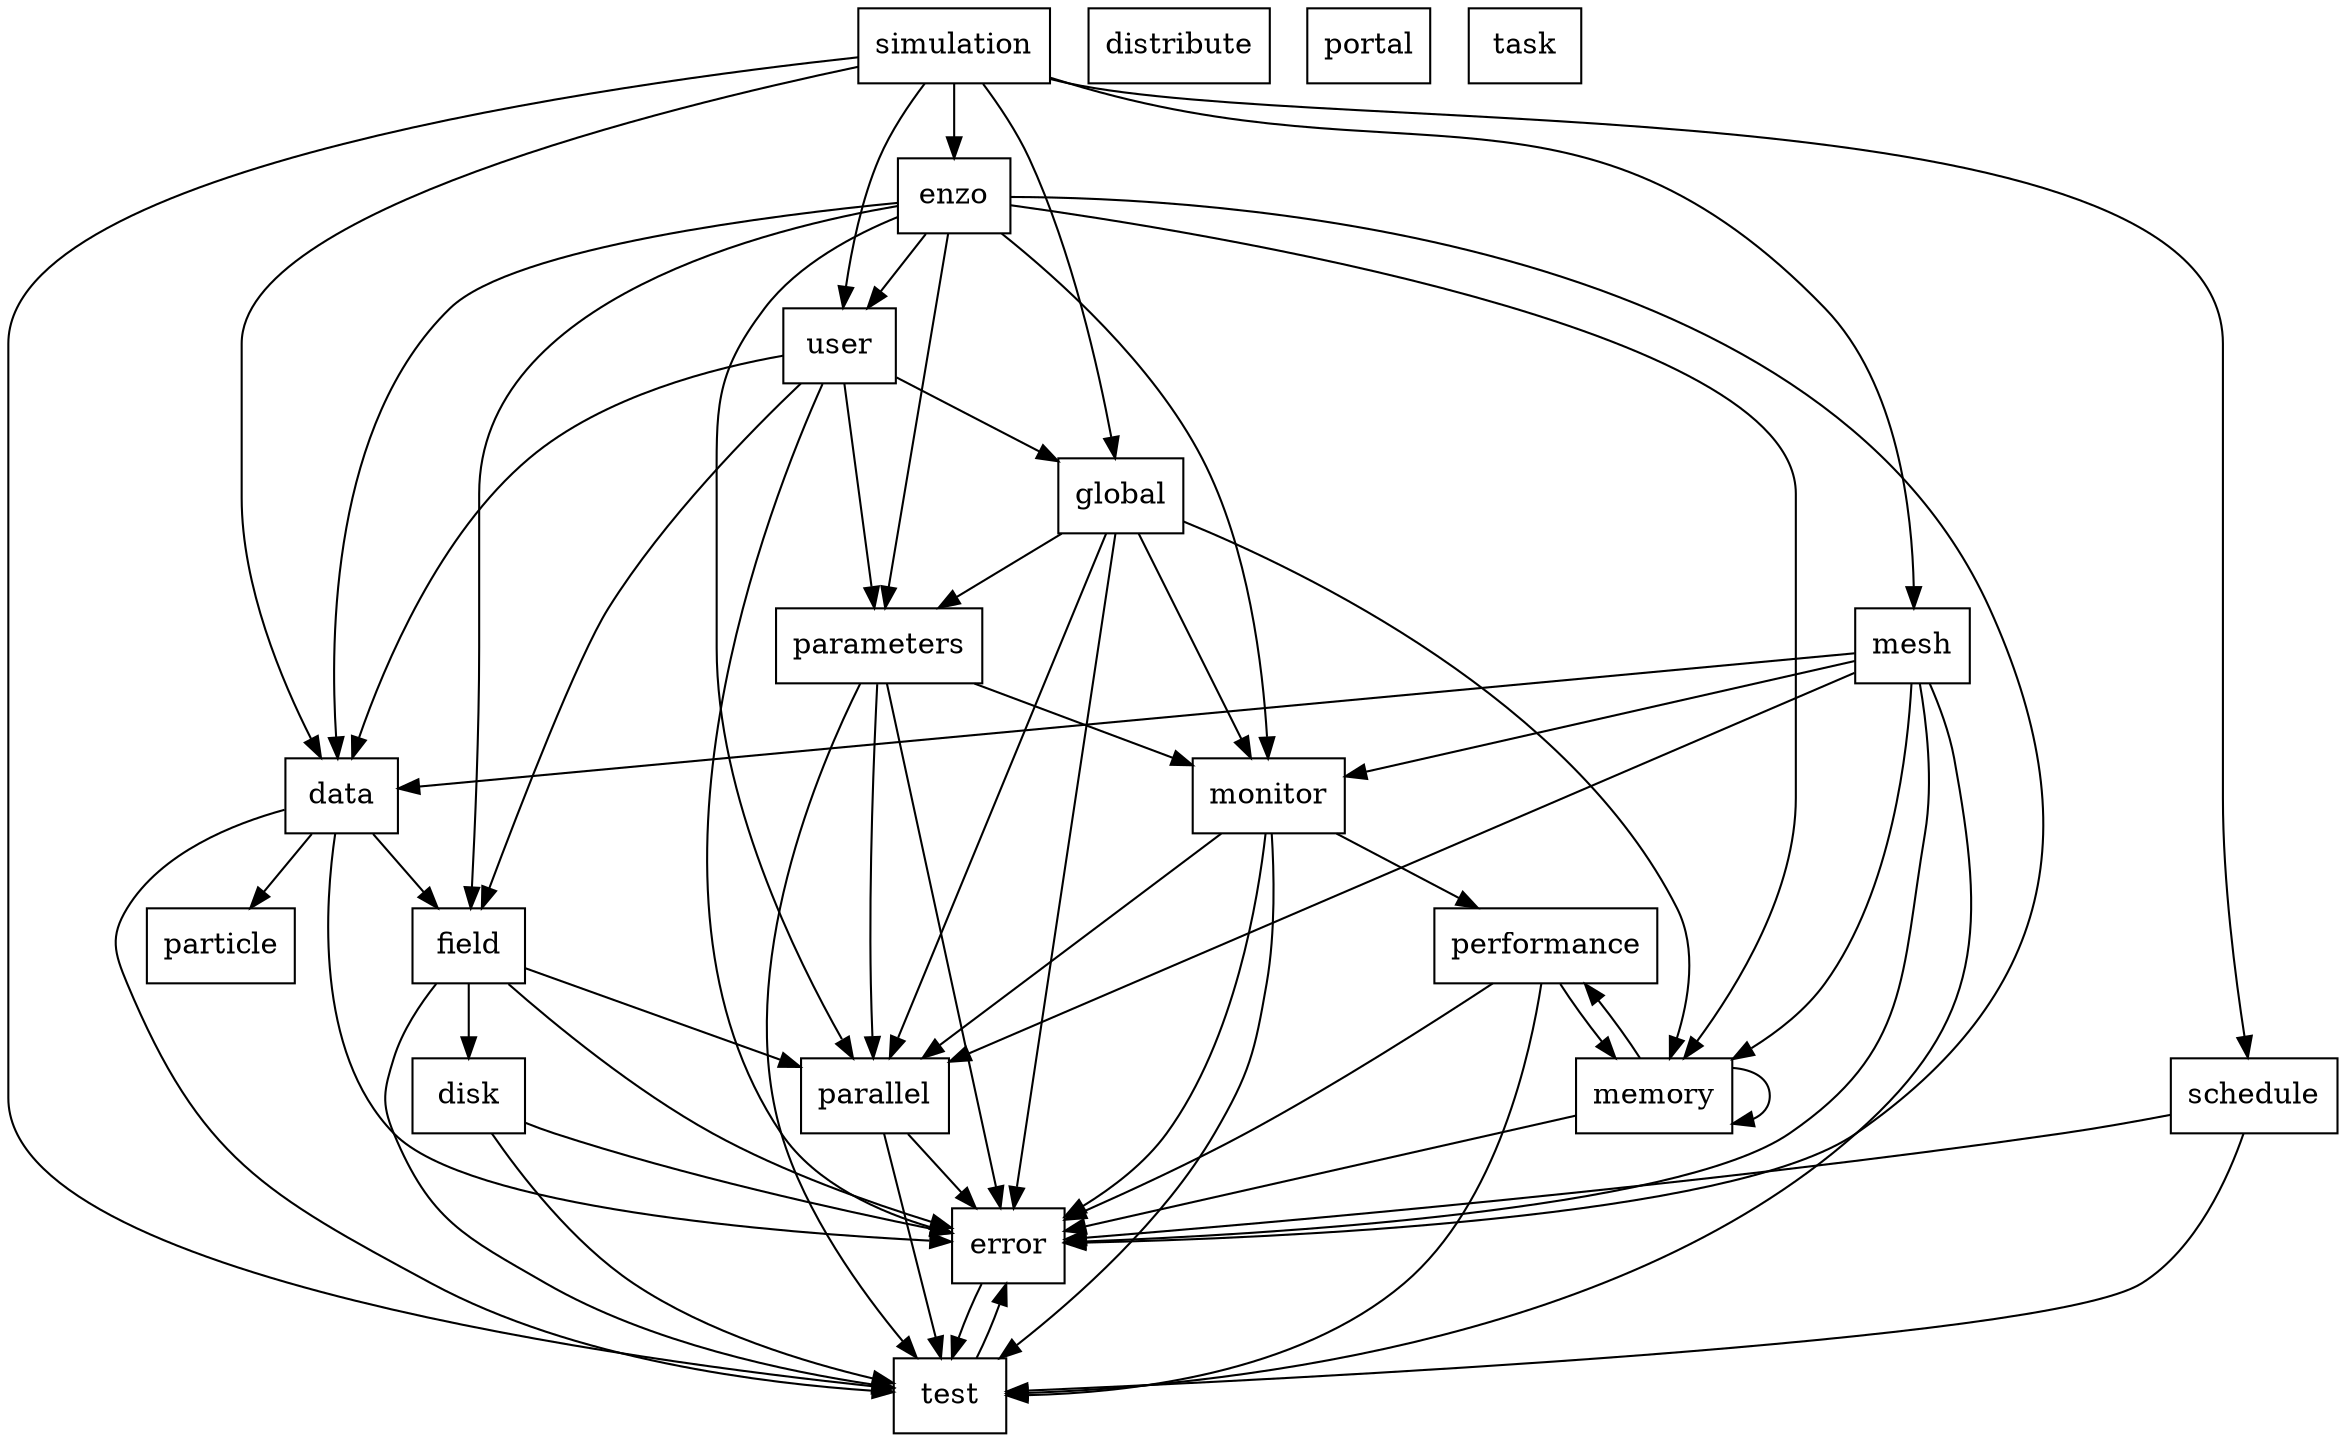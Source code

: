 digraph includes {


   data        -> {error field particle test};
   disk        -> {error test};
   distribute  -> {};
   enzo        -> {user data field error parallel monitor parameters memory};
   error       -> {test};
   field       -> {disk error parallel test};
   global      -> {error memory monitor parallel parameters};
   memory      -> {error memory performance};
   mesh        -> {data error memory monitor parallel test};
   monitor     -> {error parallel performance test};
   parallel    -> {error test};
   parameters  -> {error monitor parallel test};
   particle    -> {};
   performance -> {error memory test};
   portal      -> {};
   schedule    -> {error test};
   simulation  -> {data enzo global mesh schedule test user};
   task        -> {};
   test        -> {error};
   user        -> {data error field global parameters};

   data        [ shape=box ];
   disk        [ shape=box ];
   distribute  [ shape=box ];
   enzo        [ shape=box ];
   error       [ shape=box ];
   field       [ shape=box ];
   global      [ shape=box ];
   memory      [ shape=box ];
   mesh        [ shape=box ];
   monitor     [ shape=box ];
   parallel    [ shape=box ];
   parameters  [ shape=box ];
   particle    [ shape=box ];
   performance [ shape=box ];
   portal      [ shape=box ];
   schedule    [ shape=box ];
   simulation  [ shape=box ];
   task        [ shape=box ];
   test        [ shape=box ];
   user        [ shape=box ];

}

